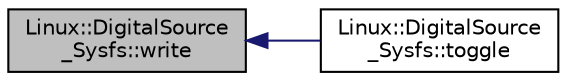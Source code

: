 digraph "Linux::DigitalSource_Sysfs::write"
{
 // INTERACTIVE_SVG=YES
  edge [fontname="Helvetica",fontsize="10",labelfontname="Helvetica",labelfontsize="10"];
  node [fontname="Helvetica",fontsize="10",shape=record];
  rankdir="LR";
  Node1 [label="Linux::DigitalSource\l_Sysfs::write",height=0.2,width=0.4,color="black", fillcolor="grey75", style="filled", fontcolor="black"];
  Node1 -> Node2 [dir="back",color="midnightblue",fontsize="10",style="solid",fontname="Helvetica"];
  Node2 [label="Linux::DigitalSource\l_Sysfs::toggle",height=0.2,width=0.4,color="black", fillcolor="white", style="filled",URL="$classLinux_1_1DigitalSource__Sysfs.html#a42489cf8f79370df8ae895a140ffcced"];
}
